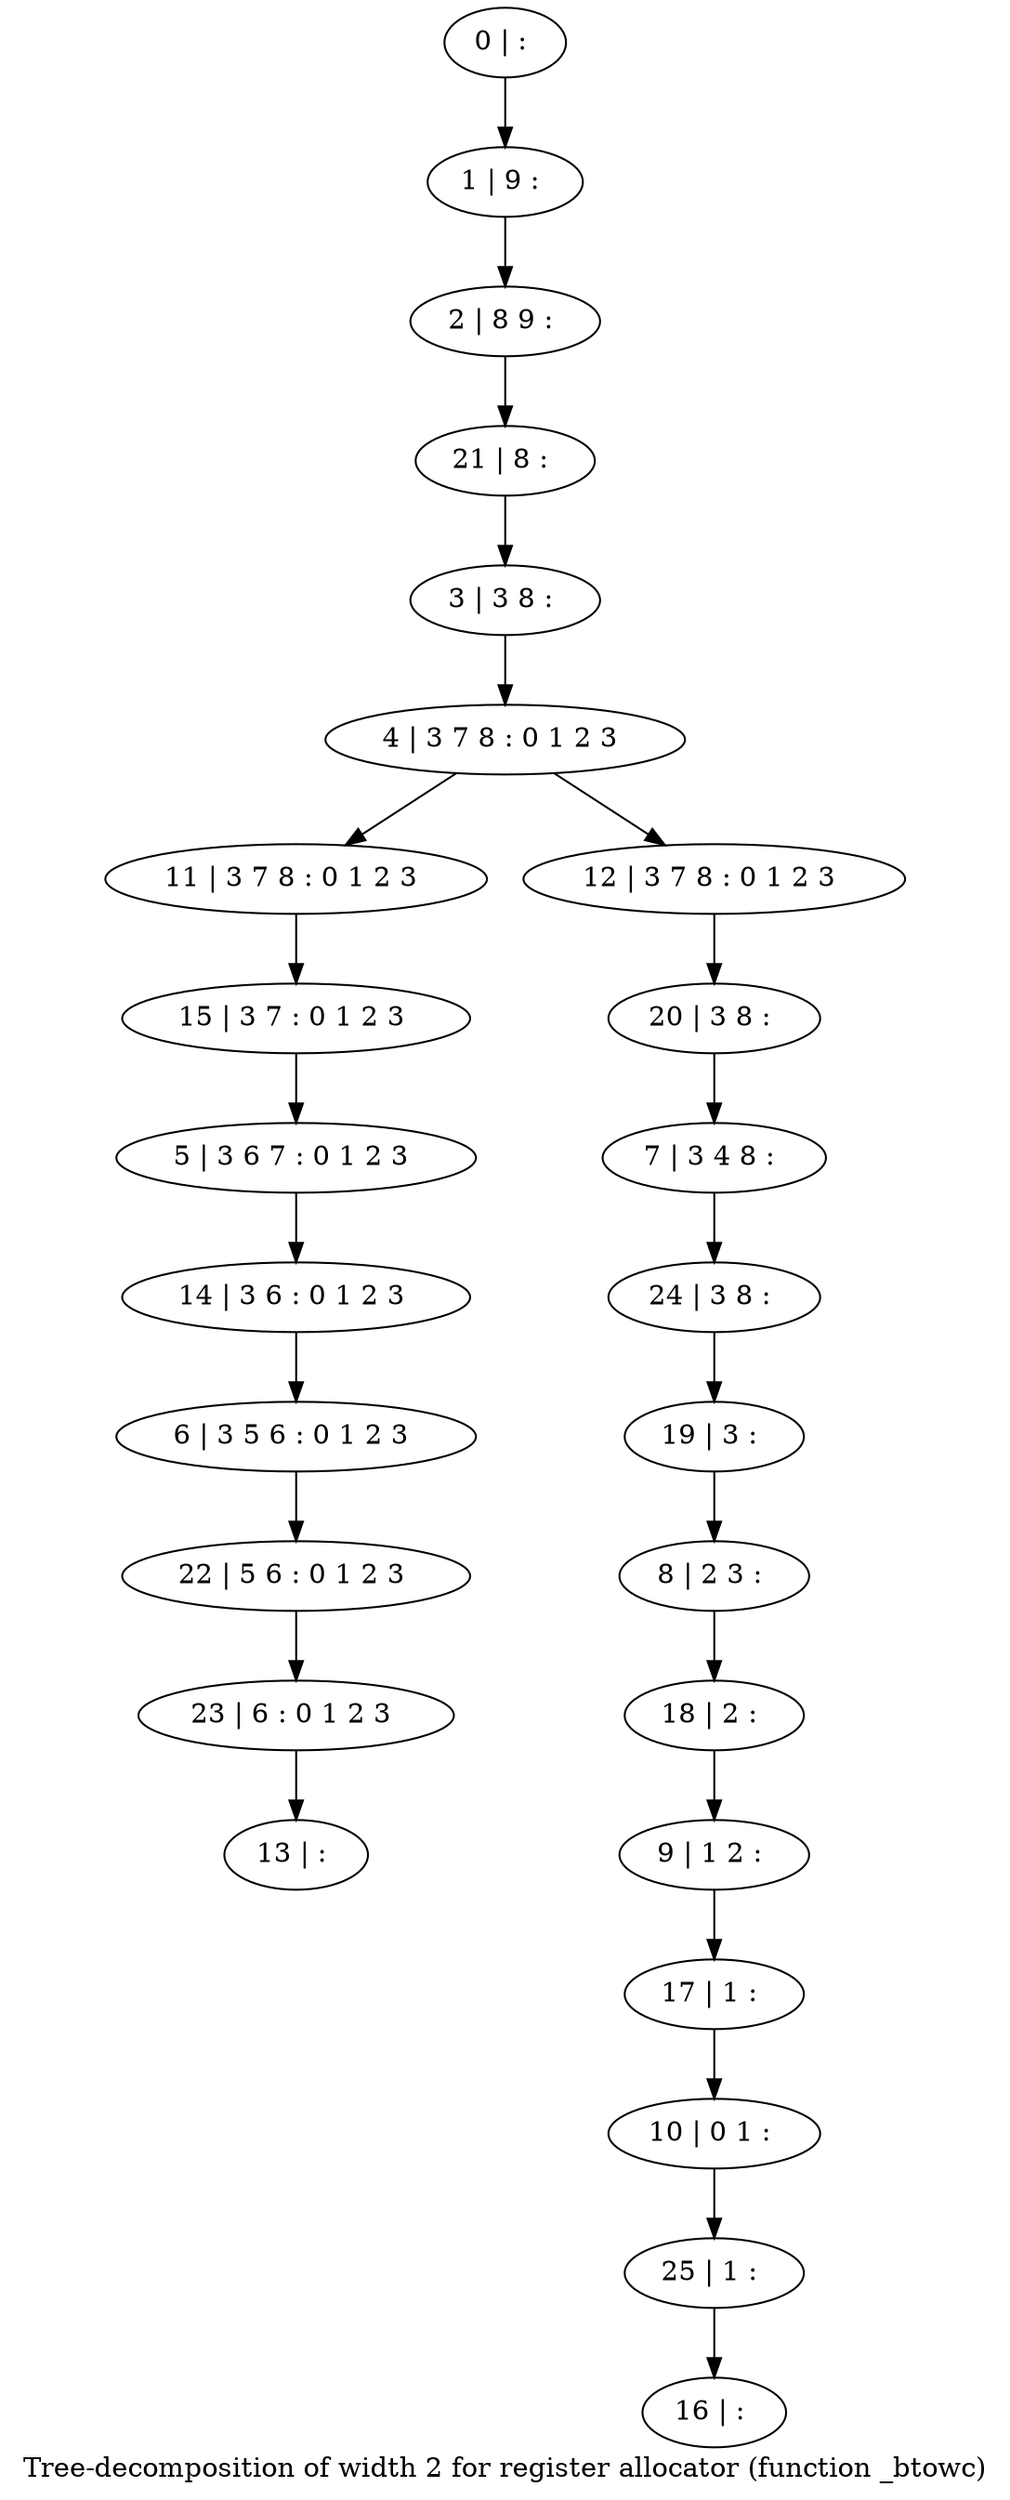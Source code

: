digraph G {
graph [label="Tree-decomposition of width 2 for register allocator (function _btowc)"]
0[label="0 | : "];
1[label="1 | 9 : "];
2[label="2 | 8 9 : "];
3[label="3 | 3 8 : "];
4[label="4 | 3 7 8 : 0 1 2 3 "];
5[label="5 | 3 6 7 : 0 1 2 3 "];
6[label="6 | 3 5 6 : 0 1 2 3 "];
7[label="7 | 3 4 8 : "];
8[label="8 | 2 3 : "];
9[label="9 | 1 2 : "];
10[label="10 | 0 1 : "];
11[label="11 | 3 7 8 : 0 1 2 3 "];
12[label="12 | 3 7 8 : 0 1 2 3 "];
13[label="13 | : "];
14[label="14 | 3 6 : 0 1 2 3 "];
15[label="15 | 3 7 : 0 1 2 3 "];
16[label="16 | : "];
17[label="17 | 1 : "];
18[label="18 | 2 : "];
19[label="19 | 3 : "];
20[label="20 | 3 8 : "];
21[label="21 | 8 : "];
22[label="22 | 5 6 : 0 1 2 3 "];
23[label="23 | 6 : 0 1 2 3 "];
24[label="24 | 3 8 : "];
25[label="25 | 1 : "];
0->1 ;
1->2 ;
3->4 ;
4->11 ;
4->12 ;
14->6 ;
5->14 ;
15->5 ;
11->15 ;
17->10 ;
9->17 ;
18->9 ;
8->18 ;
19->8 ;
20->7 ;
12->20 ;
21->3 ;
2->21 ;
6->22 ;
23->13 ;
22->23 ;
24->19 ;
7->24 ;
25->16 ;
10->25 ;
}
